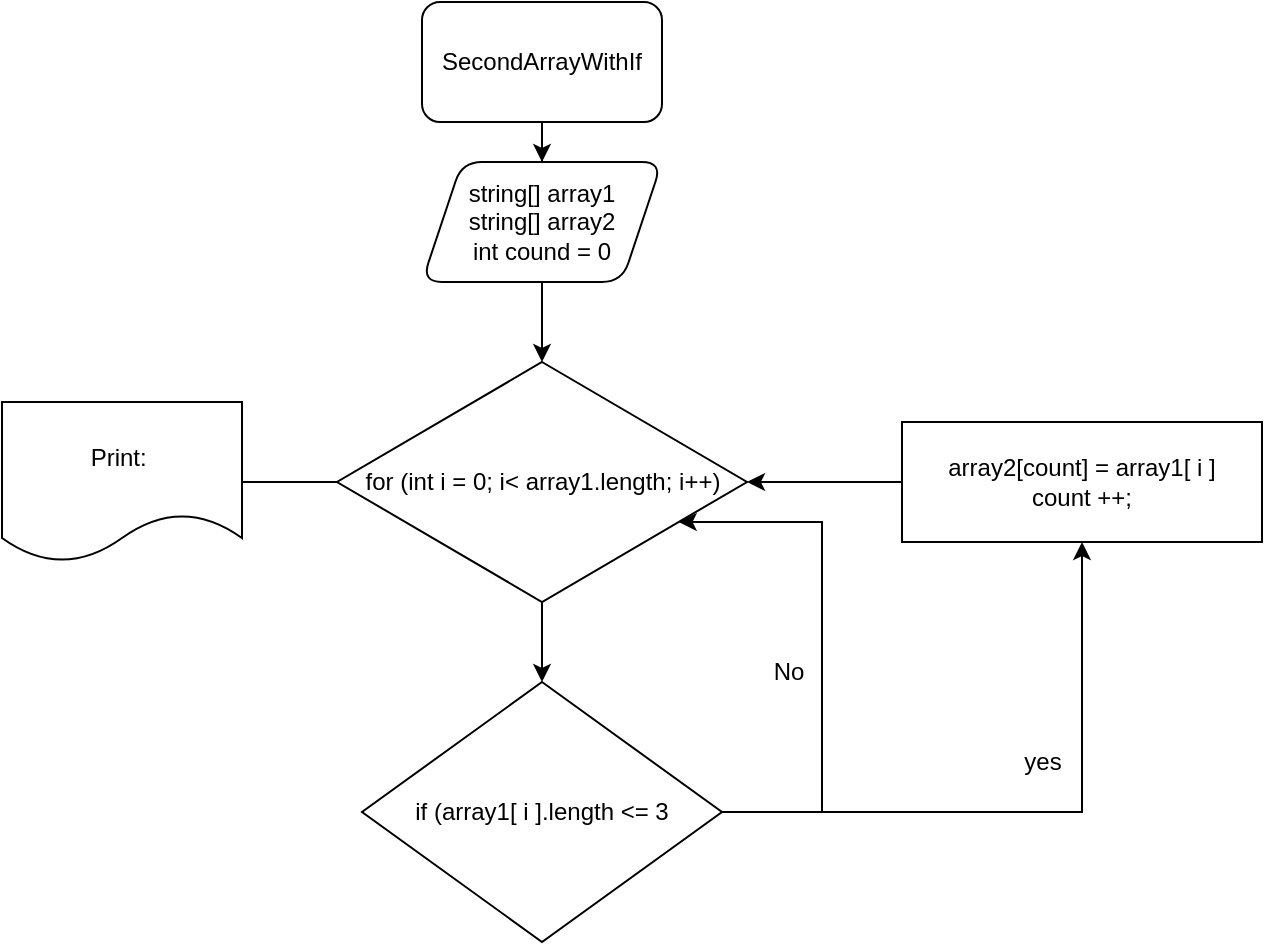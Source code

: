 <mxfile version="20.3.6" type="device"><diagram id="TMqZzQeGEJL87WvVwOSN" name="Страница 1"><mxGraphModel dx="1342" dy="557" grid="1" gridSize="10" guides="1" tooltips="1" connect="1" arrows="1" fold="1" page="1" pageScale="1" pageWidth="827" pageHeight="1169" math="0" shadow="0"><root><mxCell id="0"/><mxCell id="1" parent="0"/><mxCell id="aemq8Z00Qb9XjlRKaRUg-3" value="" style="edgeStyle=orthogonalEdgeStyle;rounded=0;orthogonalLoop=1;jettySize=auto;html=1;" edge="1" parent="1" source="aemq8Z00Qb9XjlRKaRUg-1" target="aemq8Z00Qb9XjlRKaRUg-2"><mxGeometry relative="1" as="geometry"/></mxCell><mxCell id="aemq8Z00Qb9XjlRKaRUg-1" value="SecondArrayWithIf&lt;br&gt;" style="rounded=1;whiteSpace=wrap;html=1;" vertex="1" parent="1"><mxGeometry x="320" y="220" width="120" height="60" as="geometry"/></mxCell><mxCell id="aemq8Z00Qb9XjlRKaRUg-5" value="" style="edgeStyle=orthogonalEdgeStyle;rounded=0;orthogonalLoop=1;jettySize=auto;html=1;" edge="1" parent="1" source="aemq8Z00Qb9XjlRKaRUg-2" target="aemq8Z00Qb9XjlRKaRUg-4"><mxGeometry relative="1" as="geometry"/></mxCell><mxCell id="aemq8Z00Qb9XjlRKaRUg-2" value="string[] array1&lt;br&gt;string[] array2&lt;br&gt;int cound = 0" style="shape=parallelogram;perimeter=parallelogramPerimeter;whiteSpace=wrap;html=1;fixedSize=1;rounded=1;" vertex="1" parent="1"><mxGeometry x="320" y="300" width="120" height="60" as="geometry"/></mxCell><mxCell id="aemq8Z00Qb9XjlRKaRUg-7" value="" style="edgeStyle=orthogonalEdgeStyle;rounded=0;orthogonalLoop=1;jettySize=auto;html=1;" edge="1" parent="1" source="aemq8Z00Qb9XjlRKaRUg-4" target="aemq8Z00Qb9XjlRKaRUg-6"><mxGeometry relative="1" as="geometry"/></mxCell><mxCell id="aemq8Z00Qb9XjlRKaRUg-14" style="edgeStyle=orthogonalEdgeStyle;rounded=0;orthogonalLoop=1;jettySize=auto;html=1;" edge="1" parent="1" source="aemq8Z00Qb9XjlRKaRUg-4"><mxGeometry relative="1" as="geometry"><mxPoint x="180" y="460" as="targetPoint"/></mxGeometry></mxCell><mxCell id="aemq8Z00Qb9XjlRKaRUg-4" value="for (int i = 0; i&amp;lt; array1.length; i++)" style="rhombus;whiteSpace=wrap;html=1;" vertex="1" parent="1"><mxGeometry x="277.5" y="400" width="205" height="120" as="geometry"/></mxCell><mxCell id="aemq8Z00Qb9XjlRKaRUg-9" value="" style="edgeStyle=orthogonalEdgeStyle;rounded=0;orthogonalLoop=1;jettySize=auto;html=1;" edge="1" parent="1" source="aemq8Z00Qb9XjlRKaRUg-6" target="aemq8Z00Qb9XjlRKaRUg-8"><mxGeometry relative="1" as="geometry"/></mxCell><mxCell id="aemq8Z00Qb9XjlRKaRUg-12" style="edgeStyle=orthogonalEdgeStyle;rounded=0;orthogonalLoop=1;jettySize=auto;html=1;" edge="1" parent="1" source="aemq8Z00Qb9XjlRKaRUg-6" target="aemq8Z00Qb9XjlRKaRUg-4"><mxGeometry relative="1" as="geometry"><mxPoint x="510" y="480" as="targetPoint"/><Array as="points"><mxPoint x="520" y="625"/><mxPoint x="520" y="480"/></Array></mxGeometry></mxCell><mxCell id="aemq8Z00Qb9XjlRKaRUg-6" value="if (array1[ i ].length &amp;lt;= 3" style="rhombus;whiteSpace=wrap;html=1;" vertex="1" parent="1"><mxGeometry x="290" y="560" width="180" height="130" as="geometry"/></mxCell><mxCell id="aemq8Z00Qb9XjlRKaRUg-10" value="" style="edgeStyle=orthogonalEdgeStyle;rounded=0;orthogonalLoop=1;jettySize=auto;html=1;" edge="1" parent="1" source="aemq8Z00Qb9XjlRKaRUg-8" target="aemq8Z00Qb9XjlRKaRUg-4"><mxGeometry relative="1" as="geometry"/></mxCell><mxCell id="aemq8Z00Qb9XjlRKaRUg-8" value="array2[count] = array1[ i ]&lt;br&gt;count ++;" style="whiteSpace=wrap;html=1;" vertex="1" parent="1"><mxGeometry x="560" y="430" width="180" height="60" as="geometry"/></mxCell><mxCell id="aemq8Z00Qb9XjlRKaRUg-11" value="yes" style="text;html=1;align=center;verticalAlign=middle;resizable=0;points=[];autosize=1;strokeColor=none;fillColor=none;" vertex="1" parent="1"><mxGeometry x="610" y="585" width="40" height="30" as="geometry"/></mxCell><mxCell id="aemq8Z00Qb9XjlRKaRUg-13" value="No" style="text;html=1;align=center;verticalAlign=middle;resizable=0;points=[];autosize=1;strokeColor=none;fillColor=none;" vertex="1" parent="1"><mxGeometry x="482.5" y="540" width="40" height="30" as="geometry"/></mxCell><mxCell id="aemq8Z00Qb9XjlRKaRUg-15" value="Print:&amp;nbsp;" style="shape=document;whiteSpace=wrap;html=1;boundedLbl=1;" vertex="1" parent="1"><mxGeometry x="110" y="420" width="120" height="80" as="geometry"/></mxCell></root></mxGraphModel></diagram></mxfile>